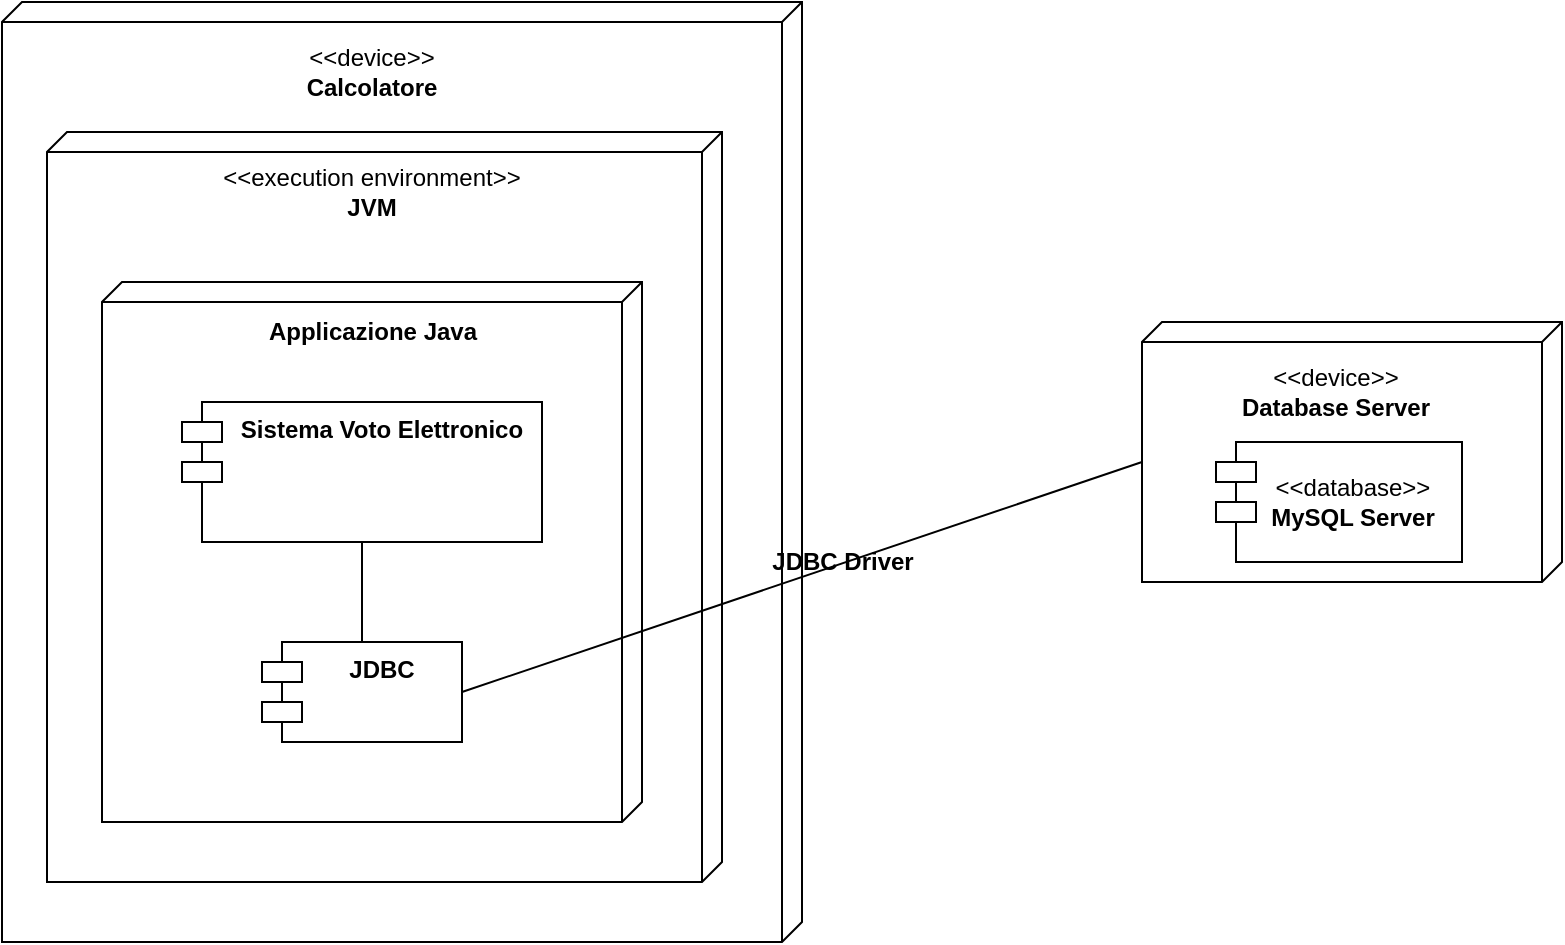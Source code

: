 <mxfile version="16.5.1" type="device"><diagram id="sUACEHM0elV2bQmjQOhP" name="Pagina-1"><mxGraphModel dx="760" dy="707" grid="1" gridSize="10" guides="1" tooltips="1" connect="1" arrows="1" fold="1" page="1" pageScale="1" pageWidth="827" pageHeight="1169" math="0" shadow="0"><root><mxCell id="0"/><mxCell id="1" parent="0"/><mxCell id="0eXScU1KNI0dIJx3UoeW-9" value="" style="verticalAlign=top;align=left;spacingTop=8;spacingLeft=2;spacingRight=12;shape=cube;size=10;direction=south;fontStyle=4;html=1;" vertex="1" parent="1"><mxGeometry x="240" y="130" width="400" height="470" as="geometry"/></mxCell><mxCell id="0eXScU1KNI0dIJx3UoeW-10" value="" style="verticalAlign=top;align=left;spacingTop=8;spacingLeft=2;spacingRight=12;shape=cube;size=10;direction=south;fontStyle=4;html=1;" vertex="1" parent="1"><mxGeometry x="262.5" y="195" width="337.5" height="375" as="geometry"/></mxCell><mxCell id="0eXScU1KNI0dIJx3UoeW-4" value="&amp;lt;&amp;lt;device&amp;gt;&amp;gt;&lt;br&gt;&lt;b&gt;Calcolatore&lt;/b&gt;" style="text;html=1;strokeColor=none;fillColor=none;align=center;verticalAlign=middle;whiteSpace=wrap;rounded=0;" vertex="1" parent="1"><mxGeometry x="395" y="150" width="60" height="30" as="geometry"/></mxCell><mxCell id="0eXScU1KNI0dIJx3UoeW-7" value="&amp;lt;&amp;lt;execution environment&amp;gt;&amp;gt;&lt;br&gt;&lt;b&gt;JVM&lt;/b&gt;" style="text;html=1;strokeColor=none;fillColor=none;align=center;verticalAlign=middle;whiteSpace=wrap;rounded=0;" vertex="1" parent="1"><mxGeometry x="330" y="210" width="190" height="30" as="geometry"/></mxCell><mxCell id="0eXScU1KNI0dIJx3UoeW-11" value="" style="verticalAlign=top;align=left;spacingTop=8;spacingLeft=2;spacingRight=12;shape=cube;size=10;direction=south;fontStyle=4;html=1;" vertex="1" parent="1"><mxGeometry x="290" y="270" width="270" height="270" as="geometry"/></mxCell><mxCell id="0eXScU1KNI0dIJx3UoeW-12" value="&lt;b&gt;Applicazione Java&lt;/b&gt;" style="text;html=1;strokeColor=none;fillColor=none;align=center;verticalAlign=middle;whiteSpace=wrap;rounded=0;" vertex="1" parent="1"><mxGeometry x="367.5" y="280" width="115" height="30" as="geometry"/></mxCell><mxCell id="0eXScU1KNI0dIJx3UoeW-13" value="Sistema Voto Elettronico&#10;" style="shape=module;align=left;spacingLeft=20;align=center;verticalAlign=top;fontStyle=1" vertex="1" parent="1"><mxGeometry x="330" y="330" width="180" height="70" as="geometry"/></mxCell><mxCell id="0eXScU1KNI0dIJx3UoeW-14" value="JDBC" style="shape=module;align=left;spacingLeft=20;align=center;verticalAlign=top;fontStyle=1" vertex="1" parent="1"><mxGeometry x="370" y="450" width="100" height="50" as="geometry"/></mxCell><mxCell id="0eXScU1KNI0dIJx3UoeW-15" value="" style="endArrow=none;html=1;rounded=0;entryX=0.5;entryY=1;entryDx=0;entryDy=0;exitX=0.5;exitY=0;exitDx=0;exitDy=0;" edge="1" parent="1" source="0eXScU1KNI0dIJx3UoeW-14" target="0eXScU1KNI0dIJx3UoeW-13"><mxGeometry width="50" height="50" relative="1" as="geometry"><mxPoint x="390" y="520" as="sourcePoint"/><mxPoint x="440" y="470" as="targetPoint"/></mxGeometry></mxCell><mxCell id="0eXScU1KNI0dIJx3UoeW-16" value="" style="verticalAlign=top;align=left;spacingTop=8;spacingLeft=2;spacingRight=12;shape=cube;size=10;direction=south;fontStyle=4;html=1;" vertex="1" parent="1"><mxGeometry x="810" y="290" width="210" height="130" as="geometry"/></mxCell><mxCell id="0eXScU1KNI0dIJx3UoeW-17" value="&amp;lt;&amp;lt;device&amp;gt;&amp;gt;&lt;br&gt;&lt;b&gt;Database Server&lt;/b&gt;" style="text;html=1;strokeColor=none;fillColor=none;align=center;verticalAlign=middle;whiteSpace=wrap;rounded=0;" vertex="1" parent="1"><mxGeometry x="827" y="310" width="160" height="30" as="geometry"/></mxCell><mxCell id="0eXScU1KNI0dIJx3UoeW-18" value="" style="shape=module;align=left;spacingLeft=20;align=center;verticalAlign=top;fontStyle=1" vertex="1" parent="1"><mxGeometry x="847" y="350" width="123" height="60" as="geometry"/></mxCell><mxCell id="0eXScU1KNI0dIJx3UoeW-19" value="&amp;lt;&amp;lt;database&amp;gt;&amp;gt;&lt;br&gt;&lt;b&gt;MySQL Server&lt;/b&gt;" style="text;html=1;strokeColor=none;fillColor=none;align=center;verticalAlign=middle;whiteSpace=wrap;rounded=0;" vertex="1" parent="1"><mxGeometry x="872.5" y="365" width="85" height="30" as="geometry"/></mxCell><mxCell id="0eXScU1KNI0dIJx3UoeW-20" value="" style="endArrow=none;html=1;rounded=0;exitX=1;exitY=0.5;exitDx=0;exitDy=0;entryX=0;entryY=0;entryDx=70;entryDy=210;entryPerimeter=0;" edge="1" parent="1" source="0eXScU1KNI0dIJx3UoeW-14" target="0eXScU1KNI0dIJx3UoeW-16"><mxGeometry width="50" height="50" relative="1" as="geometry"><mxPoint x="490" y="510" as="sourcePoint"/><mxPoint x="540" y="460" as="targetPoint"/></mxGeometry></mxCell><mxCell id="0eXScU1KNI0dIJx3UoeW-21" value="&lt;b&gt;JDBC Driver&lt;/b&gt;" style="text;html=1;align=center;verticalAlign=middle;resizable=0;points=[];autosize=1;strokeColor=none;fillColor=none;" vertex="1" parent="1"><mxGeometry x="615" y="400" width="90" height="20" as="geometry"/></mxCell></root></mxGraphModel></diagram></mxfile>